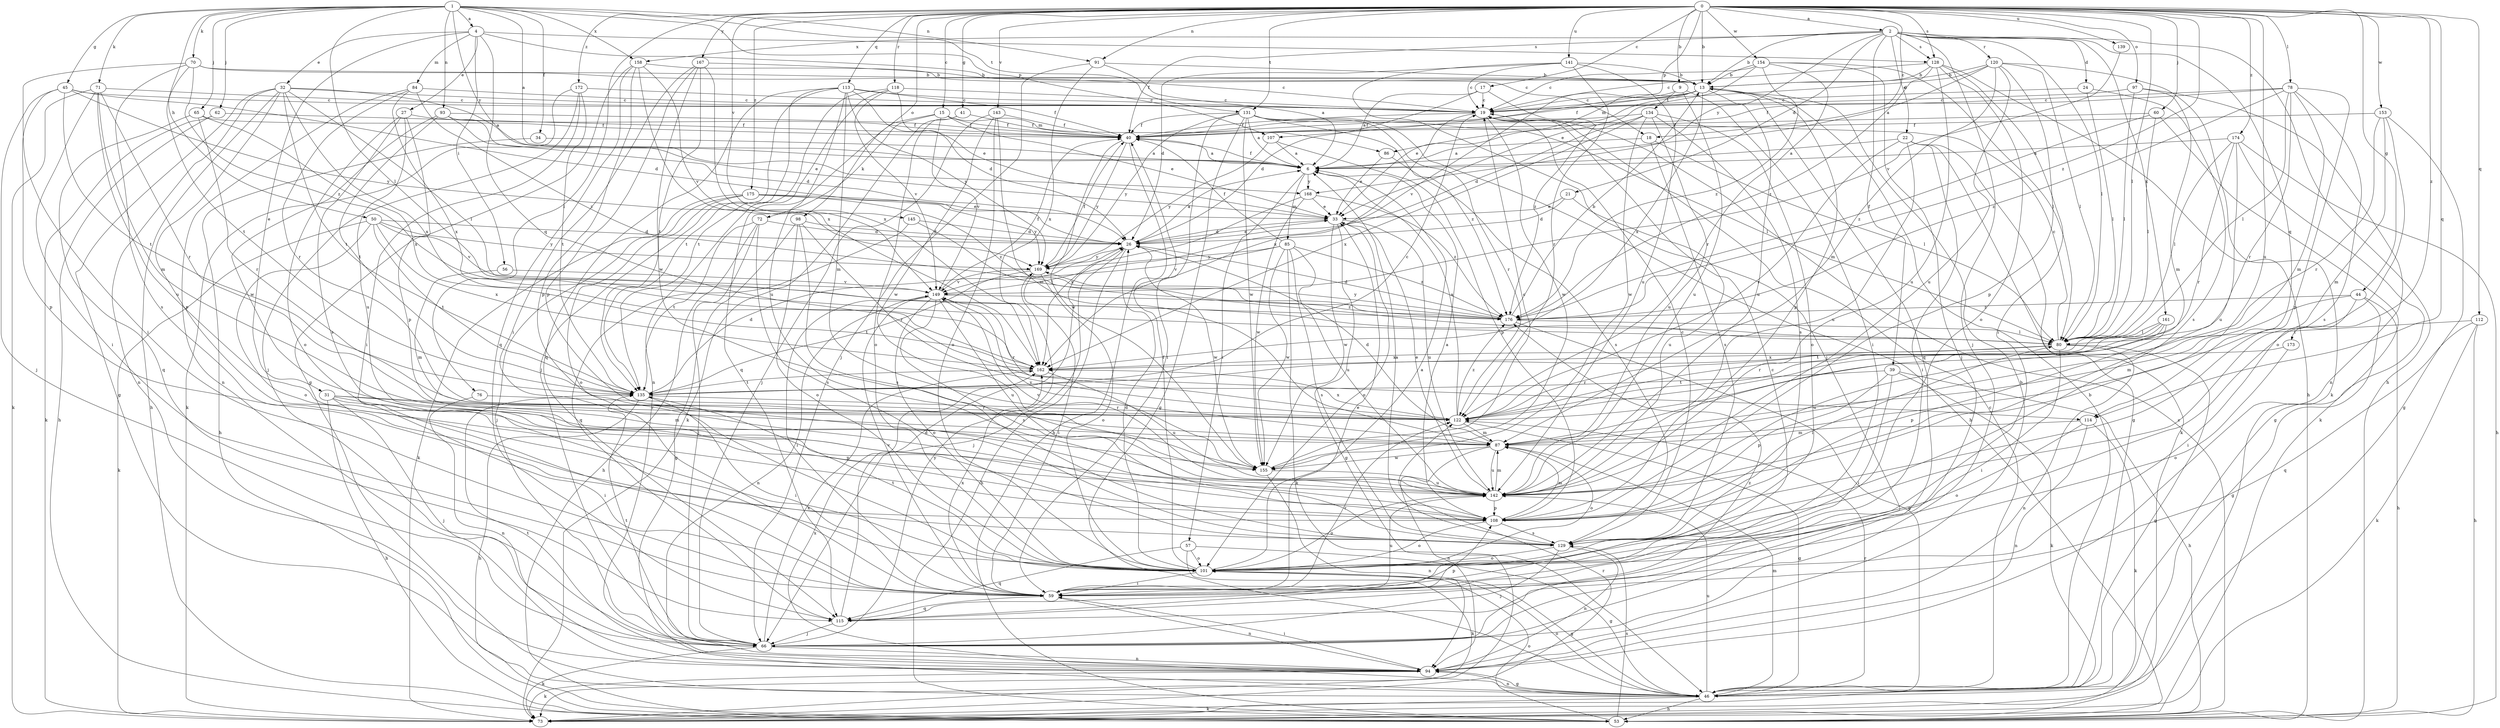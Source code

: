 strict digraph  {
0;
1;
2;
4;
6;
9;
13;
15;
17;
18;
19;
21;
22;
24;
26;
27;
31;
32;
33;
34;
39;
40;
41;
44;
45;
46;
50;
53;
56;
57;
59;
60;
62;
65;
66;
70;
71;
72;
73;
76;
78;
80;
84;
85;
86;
87;
91;
93;
94;
97;
98;
101;
107;
108;
112;
113;
114;
115;
118;
120;
122;
128;
129;
131;
134;
135;
139;
141;
142;
143;
145;
149;
153;
154;
155;
158;
161;
162;
167;
168;
169;
172;
173;
174;
175;
176;
0 -> 2  [label=a];
0 -> 9  [label=b];
0 -> 13  [label=b];
0 -> 15  [label=c];
0 -> 17  [label=c];
0 -> 18  [label=c];
0 -> 41  [label=g];
0 -> 44  [label=g];
0 -> 60  [label=j];
0 -> 76  [label=l];
0 -> 78  [label=l];
0 -> 80  [label=l];
0 -> 91  [label=n];
0 -> 97  [label=o];
0 -> 98  [label=o];
0 -> 107  [label=p];
0 -> 112  [label=q];
0 -> 113  [label=q];
0 -> 114  [label=q];
0 -> 118  [label=r];
0 -> 128  [label=s];
0 -> 131  [label=t];
0 -> 139  [label=u];
0 -> 141  [label=u];
0 -> 142  [label=u];
0 -> 143  [label=v];
0 -> 145  [label=v];
0 -> 153  [label=w];
0 -> 154  [label=w];
0 -> 167  [label=y];
0 -> 172  [label=z];
0 -> 173  [label=z];
0 -> 174  [label=z];
0 -> 175  [label=z];
0 -> 176  [label=z];
1 -> 4  [label=a];
1 -> 6  [label=a];
1 -> 34  [label=f];
1 -> 45  [label=g];
1 -> 50  [label=h];
1 -> 62  [label=j];
1 -> 65  [label=j];
1 -> 70  [label=k];
1 -> 71  [label=k];
1 -> 80  [label=l];
1 -> 91  [label=n];
1 -> 93  [label=n];
1 -> 107  [label=p];
1 -> 131  [label=t];
1 -> 158  [label=x];
1 -> 168  [label=y];
2 -> 13  [label=b];
2 -> 21  [label=d];
2 -> 22  [label=d];
2 -> 24  [label=d];
2 -> 39  [label=f];
2 -> 40  [label=f];
2 -> 53  [label=h];
2 -> 66  [label=j];
2 -> 80  [label=l];
2 -> 114  [label=q];
2 -> 120  [label=r];
2 -> 128  [label=s];
2 -> 158  [label=x];
2 -> 161  [label=x];
2 -> 168  [label=y];
4 -> 18  [label=c];
4 -> 27  [label=e];
4 -> 31  [label=e];
4 -> 32  [label=e];
4 -> 56  [label=i];
4 -> 84  [label=m];
4 -> 114  [label=q];
4 -> 128  [label=s];
6 -> 40  [label=f];
6 -> 57  [label=i];
6 -> 85  [label=m];
6 -> 168  [label=y];
9 -> 59  [label=i];
9 -> 134  [label=t];
9 -> 142  [label=u];
9 -> 149  [label=v];
13 -> 19  [label=c];
13 -> 33  [label=e];
13 -> 40  [label=f];
13 -> 86  [label=m];
13 -> 108  [label=p];
13 -> 115  [label=q];
13 -> 142  [label=u];
13 -> 162  [label=x];
15 -> 33  [label=e];
15 -> 40  [label=f];
15 -> 72  [label=k];
15 -> 86  [label=m];
15 -> 115  [label=q];
15 -> 149  [label=v];
17 -> 6  [label=a];
17 -> 19  [label=c];
17 -> 26  [label=d];
17 -> 176  [label=z];
18 -> 6  [label=a];
18 -> 80  [label=l];
18 -> 129  [label=s];
19 -> 40  [label=f];
19 -> 155  [label=w];
19 -> 162  [label=x];
21 -> 26  [label=d];
21 -> 33  [label=e];
21 -> 142  [label=u];
22 -> 6  [label=a];
22 -> 46  [label=g];
22 -> 59  [label=i];
22 -> 73  [label=k];
22 -> 122  [label=r];
22 -> 142  [label=u];
24 -> 19  [label=c];
24 -> 80  [label=l];
24 -> 129  [label=s];
26 -> 6  [label=a];
26 -> 33  [label=e];
26 -> 53  [label=h];
26 -> 66  [label=j];
26 -> 155  [label=w];
26 -> 169  [label=y];
27 -> 40  [label=f];
27 -> 101  [label=o];
27 -> 108  [label=p];
27 -> 129  [label=s];
27 -> 142  [label=u];
31 -> 53  [label=h];
31 -> 59  [label=i];
31 -> 66  [label=j];
31 -> 87  [label=m];
31 -> 108  [label=p];
31 -> 122  [label=r];
32 -> 6  [label=a];
32 -> 19  [label=c];
32 -> 46  [label=g];
32 -> 53  [label=h];
32 -> 80  [label=l];
32 -> 94  [label=n];
32 -> 108  [label=p];
32 -> 135  [label=t];
32 -> 162  [label=x];
33 -> 26  [label=d];
33 -> 46  [label=g];
33 -> 101  [label=o];
33 -> 142  [label=u];
33 -> 155  [label=w];
34 -> 6  [label=a];
34 -> 53  [label=h];
39 -> 53  [label=h];
39 -> 59  [label=i];
39 -> 73  [label=k];
39 -> 108  [label=p];
39 -> 135  [label=t];
40 -> 6  [label=a];
40 -> 53  [label=h];
40 -> 155  [label=w];
40 -> 169  [label=y];
41 -> 40  [label=f];
41 -> 73  [label=k];
41 -> 101  [label=o];
44 -> 46  [label=g];
44 -> 53  [label=h];
44 -> 59  [label=i];
44 -> 87  [label=m];
44 -> 176  [label=z];
45 -> 19  [label=c];
45 -> 26  [label=d];
45 -> 66  [label=j];
45 -> 108  [label=p];
45 -> 135  [label=t];
45 -> 169  [label=y];
46 -> 13  [label=b];
46 -> 19  [label=c];
46 -> 53  [label=h];
46 -> 73  [label=k];
46 -> 87  [label=m];
46 -> 94  [label=n];
46 -> 101  [label=o];
46 -> 122  [label=r];
46 -> 142  [label=u];
46 -> 162  [label=x];
50 -> 26  [label=d];
50 -> 73  [label=k];
50 -> 101  [label=o];
50 -> 135  [label=t];
50 -> 149  [label=v];
50 -> 162  [label=x];
50 -> 169  [label=y];
53 -> 19  [label=c];
53 -> 101  [label=o];
53 -> 129  [label=s];
56 -> 87  [label=m];
56 -> 149  [label=v];
57 -> 46  [label=g];
57 -> 73  [label=k];
57 -> 101  [label=o];
57 -> 115  [label=q];
59 -> 33  [label=e];
59 -> 94  [label=n];
59 -> 115  [label=q];
59 -> 122  [label=r];
59 -> 142  [label=u];
59 -> 149  [label=v];
59 -> 162  [label=x];
60 -> 40  [label=f];
60 -> 73  [label=k];
60 -> 80  [label=l];
60 -> 176  [label=z];
62 -> 40  [label=f];
62 -> 53  [label=h];
62 -> 73  [label=k];
65 -> 40  [label=f];
65 -> 115  [label=q];
65 -> 122  [label=r];
65 -> 162  [label=x];
66 -> 73  [label=k];
66 -> 94  [label=n];
66 -> 135  [label=t];
66 -> 162  [label=x];
66 -> 169  [label=y];
66 -> 176  [label=z];
70 -> 13  [label=b];
70 -> 19  [label=c];
70 -> 59  [label=i];
70 -> 129  [label=s];
70 -> 135  [label=t];
70 -> 176  [label=z];
71 -> 19  [label=c];
71 -> 59  [label=i];
71 -> 73  [label=k];
71 -> 87  [label=m];
71 -> 122  [label=r];
71 -> 142  [label=u];
72 -> 26  [label=d];
72 -> 53  [label=h];
72 -> 66  [label=j];
72 -> 129  [label=s];
72 -> 135  [label=t];
73 -> 122  [label=r];
76 -> 94  [label=n];
76 -> 122  [label=r];
78 -> 19  [label=c];
78 -> 40  [label=f];
78 -> 80  [label=l];
78 -> 87  [label=m];
78 -> 108  [label=p];
78 -> 122  [label=r];
78 -> 129  [label=s];
78 -> 176  [label=z];
80 -> 19  [label=c];
80 -> 46  [label=g];
80 -> 59  [label=i];
80 -> 94  [label=n];
80 -> 122  [label=r];
80 -> 162  [label=x];
84 -> 19  [label=c];
84 -> 94  [label=n];
84 -> 122  [label=r];
84 -> 162  [label=x];
84 -> 176  [label=z];
85 -> 40  [label=f];
85 -> 73  [label=k];
85 -> 129  [label=s];
85 -> 142  [label=u];
85 -> 149  [label=v];
85 -> 155  [label=w];
85 -> 169  [label=y];
85 -> 176  [label=z];
86 -> 33  [label=e];
86 -> 129  [label=s];
87 -> 26  [label=d];
87 -> 94  [label=n];
87 -> 101  [label=o];
87 -> 142  [label=u];
87 -> 155  [label=w];
91 -> 6  [label=a];
91 -> 13  [label=b];
91 -> 66  [label=j];
91 -> 162  [label=x];
93 -> 26  [label=d];
93 -> 33  [label=e];
93 -> 40  [label=f];
93 -> 135  [label=t];
93 -> 155  [label=w];
94 -> 13  [label=b];
94 -> 46  [label=g];
94 -> 59  [label=i];
94 -> 73  [label=k];
94 -> 135  [label=t];
97 -> 19  [label=c];
97 -> 80  [label=l];
97 -> 87  [label=m];
97 -> 94  [label=n];
98 -> 26  [label=d];
98 -> 46  [label=g];
98 -> 101  [label=o];
98 -> 122  [label=r];
98 -> 129  [label=s];
101 -> 6  [label=a];
101 -> 26  [label=d];
101 -> 40  [label=f];
101 -> 46  [label=g];
101 -> 59  [label=i];
101 -> 135  [label=t];
107 -> 6  [label=a];
107 -> 108  [label=p];
107 -> 169  [label=y];
108 -> 6  [label=a];
108 -> 80  [label=l];
108 -> 87  [label=m];
108 -> 101  [label=o];
108 -> 129  [label=s];
112 -> 53  [label=h];
112 -> 73  [label=k];
112 -> 80  [label=l];
112 -> 115  [label=q];
113 -> 19  [label=c];
113 -> 33  [label=e];
113 -> 40  [label=f];
113 -> 66  [label=j];
113 -> 87  [label=m];
113 -> 115  [label=q];
113 -> 135  [label=t];
113 -> 142  [label=u];
113 -> 169  [label=y];
114 -> 73  [label=k];
114 -> 87  [label=m];
114 -> 94  [label=n];
114 -> 101  [label=o];
115 -> 19  [label=c];
115 -> 26  [label=d];
115 -> 66  [label=j];
115 -> 108  [label=p];
118 -> 19  [label=c];
118 -> 26  [label=d];
118 -> 94  [label=n];
118 -> 135  [label=t];
118 -> 149  [label=v];
120 -> 6  [label=a];
120 -> 13  [label=b];
120 -> 19  [label=c];
120 -> 73  [label=k];
120 -> 80  [label=l];
120 -> 87  [label=m];
120 -> 108  [label=p];
120 -> 142  [label=u];
122 -> 6  [label=a];
122 -> 46  [label=g];
122 -> 87  [label=m];
122 -> 162  [label=x];
122 -> 176  [label=z];
128 -> 13  [label=b];
128 -> 19  [label=c];
128 -> 53  [label=h];
128 -> 59  [label=i];
128 -> 101  [label=o];
128 -> 142  [label=u];
128 -> 176  [label=z];
129 -> 6  [label=a];
129 -> 19  [label=c];
129 -> 66  [label=j];
129 -> 94  [label=n];
129 -> 101  [label=o];
131 -> 6  [label=a];
131 -> 40  [label=f];
131 -> 46  [label=g];
131 -> 53  [label=h];
131 -> 59  [label=i];
131 -> 80  [label=l];
131 -> 122  [label=r];
131 -> 155  [label=w];
131 -> 169  [label=y];
131 -> 176  [label=z];
134 -> 26  [label=d];
134 -> 40  [label=f];
134 -> 101  [label=o];
134 -> 129  [label=s];
134 -> 142  [label=u];
134 -> 155  [label=w];
134 -> 162  [label=x];
135 -> 19  [label=c];
135 -> 26  [label=d];
135 -> 53  [label=h];
135 -> 59  [label=i];
135 -> 122  [label=r];
139 -> 149  [label=v];
141 -> 13  [label=b];
141 -> 19  [label=c];
141 -> 26  [label=d];
141 -> 66  [label=j];
141 -> 122  [label=r];
141 -> 142  [label=u];
142 -> 33  [label=e];
142 -> 87  [label=m];
142 -> 101  [label=o];
142 -> 108  [label=p];
142 -> 149  [label=v];
143 -> 40  [label=f];
143 -> 66  [label=j];
143 -> 87  [label=m];
143 -> 101  [label=o];
143 -> 155  [label=w];
145 -> 26  [label=d];
145 -> 80  [label=l];
145 -> 115  [label=q];
149 -> 40  [label=f];
149 -> 59  [label=i];
149 -> 94  [label=n];
149 -> 101  [label=o];
149 -> 122  [label=r];
149 -> 129  [label=s];
149 -> 142  [label=u];
149 -> 176  [label=z];
153 -> 40  [label=f];
153 -> 46  [label=g];
153 -> 87  [label=m];
153 -> 101  [label=o];
153 -> 122  [label=r];
154 -> 13  [label=b];
154 -> 19  [label=c];
154 -> 33  [label=e];
154 -> 66  [label=j];
154 -> 80  [label=l];
154 -> 122  [label=r];
154 -> 176  [label=z];
155 -> 19  [label=c];
155 -> 94  [label=n];
155 -> 142  [label=u];
155 -> 149  [label=v];
158 -> 13  [label=b];
158 -> 46  [label=g];
158 -> 108  [label=p];
158 -> 115  [label=q];
158 -> 149  [label=v];
158 -> 162  [label=x];
161 -> 80  [label=l];
161 -> 108  [label=p];
161 -> 122  [label=r];
161 -> 135  [label=t];
161 -> 142  [label=u];
162 -> 135  [label=t];
162 -> 142  [label=u];
167 -> 13  [label=b];
167 -> 59  [label=i];
167 -> 108  [label=p];
167 -> 135  [label=t];
167 -> 155  [label=w];
167 -> 162  [label=x];
168 -> 33  [label=e];
168 -> 155  [label=w];
168 -> 162  [label=x];
168 -> 176  [label=z];
169 -> 40  [label=f];
169 -> 59  [label=i];
169 -> 101  [label=o];
169 -> 135  [label=t];
169 -> 149  [label=v];
172 -> 19  [label=c];
172 -> 59  [label=i];
172 -> 66  [label=j];
172 -> 73  [label=k];
172 -> 135  [label=t];
173 -> 101  [label=o];
173 -> 162  [label=x];
174 -> 6  [label=a];
174 -> 46  [label=g];
174 -> 53  [label=h];
174 -> 80  [label=l];
174 -> 122  [label=r];
174 -> 142  [label=u];
175 -> 33  [label=e];
175 -> 66  [label=j];
175 -> 73  [label=k];
175 -> 101  [label=o];
175 -> 169  [label=y];
175 -> 176  [label=z];
176 -> 13  [label=b];
176 -> 26  [label=d];
176 -> 46  [label=g];
176 -> 80  [label=l];
176 -> 169  [label=y];
}
